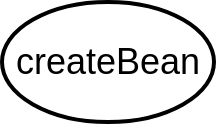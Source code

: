 <mxfile version="18.2.1" type="github">
  <diagram id="IWvYk044tRtQExC97nHr" name="Page-1">
    <mxGraphModel dx="1422" dy="794" grid="1" gridSize="10" guides="1" tooltips="1" connect="1" arrows="1" fold="1" page="1" pageScale="1" pageWidth="827" pageHeight="1169" math="0" shadow="0">
      <root>
        <mxCell id="0" />
        <mxCell id="1" parent="0" />
        <mxCell id="UeNIf6_Ejzf1aBIBiI3F-1" value="&lt;font style=&quot;font-size: 18px;&quot;&gt;createBean&lt;/font&gt;" style="strokeWidth=2;html=1;shape=mxgraph.flowchart.start_1;whiteSpace=wrap;" vertex="1" parent="1">
          <mxGeometry x="364" y="120" width="106" height="60" as="geometry" />
        </mxCell>
      </root>
    </mxGraphModel>
  </diagram>
</mxfile>

